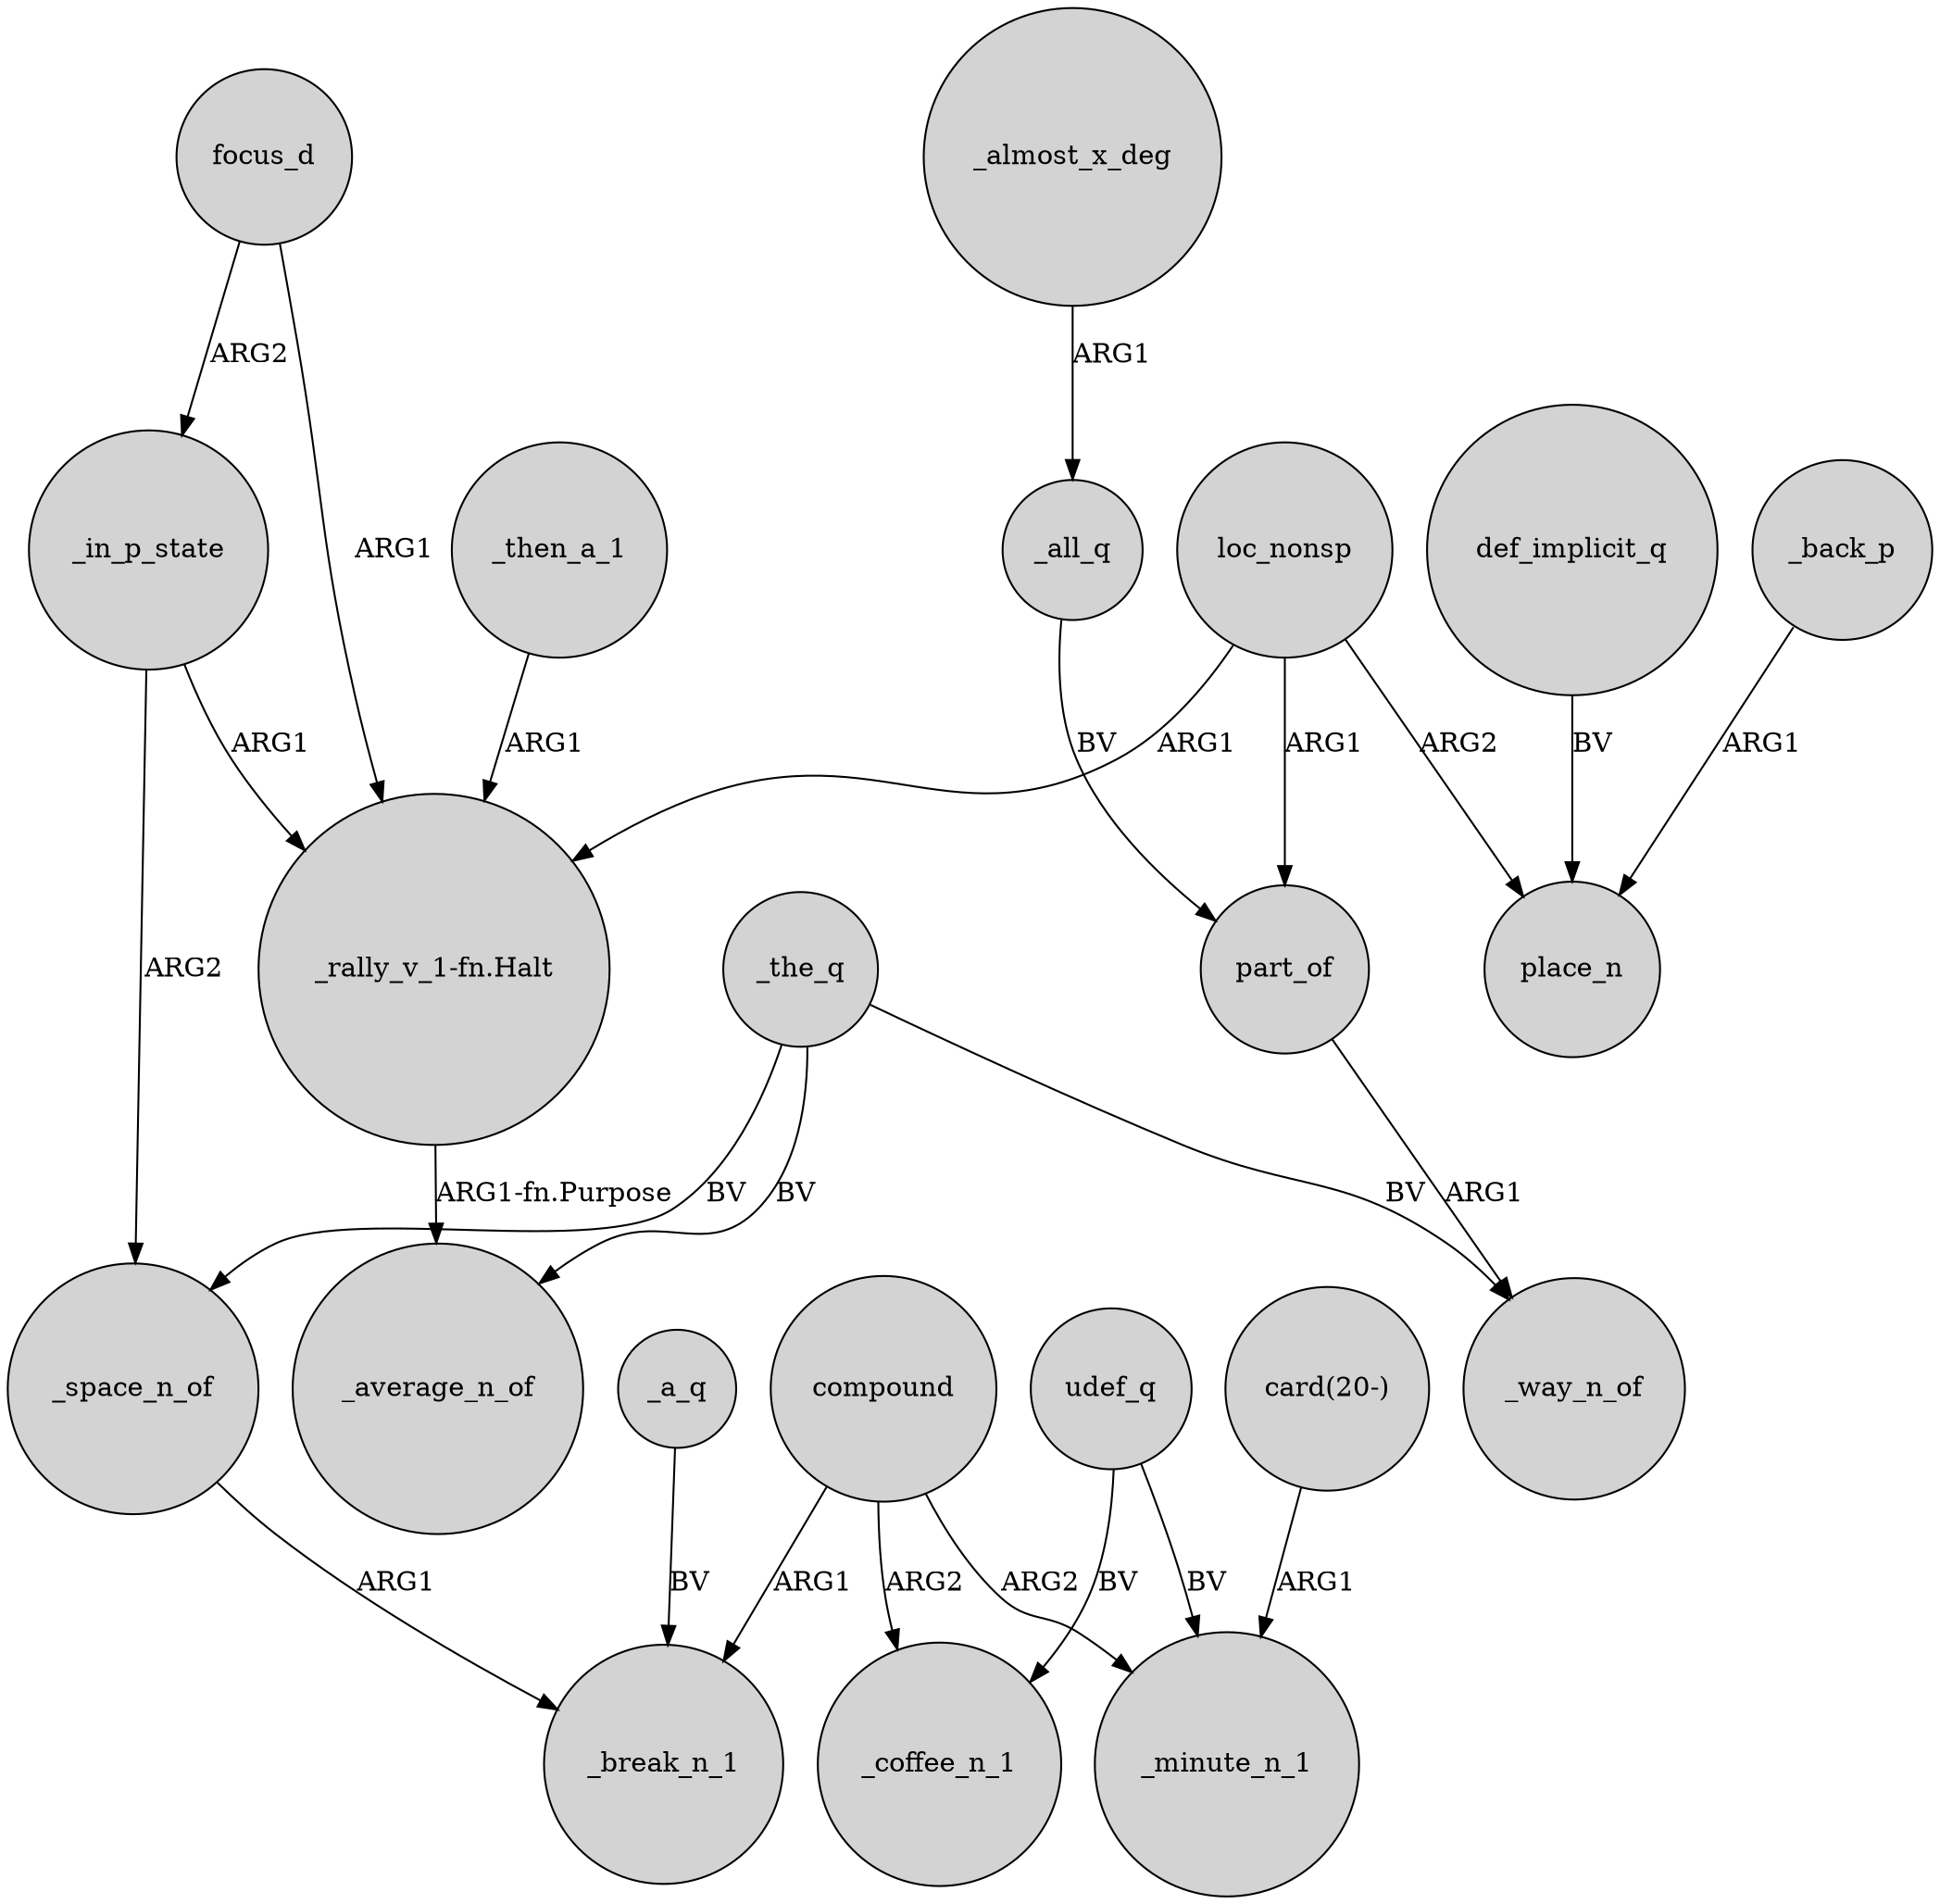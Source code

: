 digraph {
	node [shape=circle style=filled]
	_in_p_state -> "_rally_v_1-fn.Halt" [label=ARG1]
	focus_d -> "_rally_v_1-fn.Halt" [label=ARG1]
	"card(20-)" -> _minute_n_1 [label=ARG1]
	udef_q -> _minute_n_1 [label=BV]
	focus_d -> _in_p_state [label=ARG2]
	def_implicit_q -> place_n [label=BV]
	loc_nonsp -> part_of [label=ARG1]
	loc_nonsp -> "_rally_v_1-fn.Halt" [label=ARG1]
	_the_q -> _average_n_of [label=BV]
	_space_n_of -> _break_n_1 [label=ARG1]
	_in_p_state -> _space_n_of [label=ARG2]
	_all_q -> part_of [label=BV]
	_almost_x_deg -> _all_q [label=ARG1]
	compound -> _minute_n_1 [label=ARG2]
	part_of -> _way_n_of [label=ARG1]
	_back_p -> place_n [label=ARG1]
	_the_q -> _way_n_of [label=BV]
	"_rally_v_1-fn.Halt" -> _average_n_of [label="ARG1-fn.Purpose"]
	_the_q -> _space_n_of [label=BV]
	udef_q -> _coffee_n_1 [label=BV]
	loc_nonsp -> place_n [label=ARG2]
	_then_a_1 -> "_rally_v_1-fn.Halt" [label=ARG1]
	compound -> _coffee_n_1 [label=ARG2]
	compound -> _break_n_1 [label=ARG1]
	_a_q -> _break_n_1 [label=BV]
}

